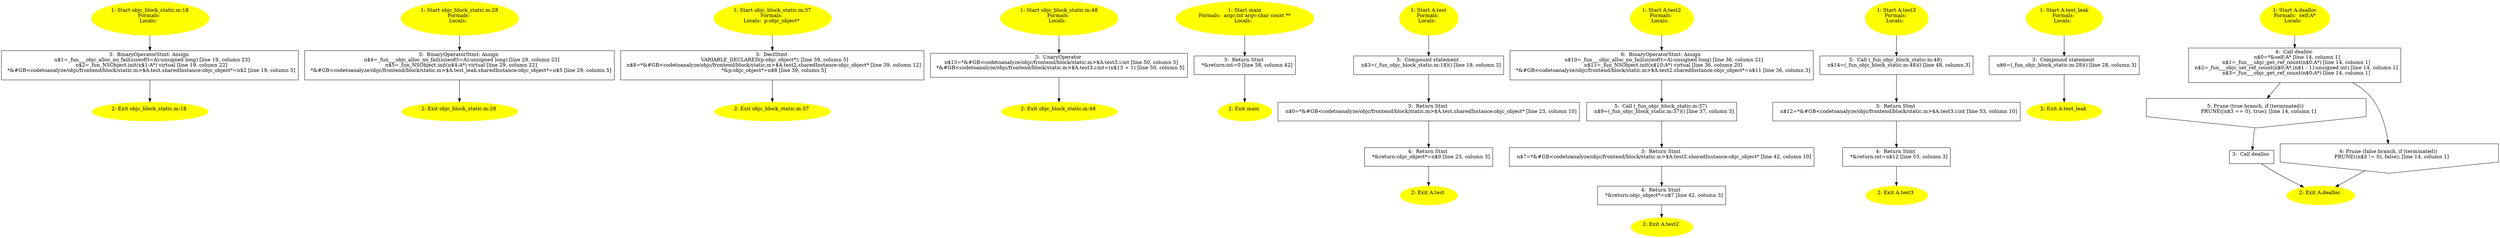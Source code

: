 /* @generated */
digraph cfg {
"objc_block_static.m:18_3d670dc7.0f7d852dffb202b3_1" [label="1: Start objc_block_static.m:18\nFormals: \nLocals:  \n  " color=yellow style=filled]
	

	 "objc_block_static.m:18_3d670dc7.0f7d852dffb202b3_1" -> "objc_block_static.m:18_3d670dc7.0f7d852dffb202b3_3" ;
"objc_block_static.m:18_3d670dc7.0f7d852dffb202b3_2" [label="2: Exit objc_block_static.m:18 \n  " color=yellow style=filled]
	

"objc_block_static.m:18_3d670dc7.0f7d852dffb202b3_3" [label="3:  BinaryOperatorStmt: Assign \n   n$1=_fun___objc_alloc_no_fail(sizeof(t=A):unsigned long) [line 19, column 23]\n  n$2=_fun_NSObject.init(n$1:A*) virtual [line 19, column 22]\n  *&#GB<codetoanalyze/objc/frontend/block/static.m>$A.test.sharedInstance:objc_object*=n$2 [line 19, column 5]\n " shape="box"]
	

	 "objc_block_static.m:18_3d670dc7.0f7d852dffb202b3_3" -> "objc_block_static.m:18_3d670dc7.0f7d852dffb202b3_2" ;
"objc_block_static.m:28_0cf69131.cc5edcc8a362de0b_1" [label="1: Start objc_block_static.m:28\nFormals: \nLocals:  \n  " color=yellow style=filled]
	

	 "objc_block_static.m:28_0cf69131.cc5edcc8a362de0b_1" -> "objc_block_static.m:28_0cf69131.cc5edcc8a362de0b_3" ;
"objc_block_static.m:28_0cf69131.cc5edcc8a362de0b_2" [label="2: Exit objc_block_static.m:28 \n  " color=yellow style=filled]
	

"objc_block_static.m:28_0cf69131.cc5edcc8a362de0b_3" [label="3:  BinaryOperatorStmt: Assign \n   n$4=_fun___objc_alloc_no_fail(sizeof(t=A):unsigned long) [line 29, column 23]\n  n$5=_fun_NSObject.init(n$4:A*) virtual [line 29, column 22]\n  *&#GB<codetoanalyze/objc/frontend/block/static.m>$A.test_leak.sharedInstance:objc_object*=n$5 [line 29, column 5]\n " shape="box"]
	

	 "objc_block_static.m:28_0cf69131.cc5edcc8a362de0b_3" -> "objc_block_static.m:28_0cf69131.cc5edcc8a362de0b_2" ;
"objc_block_static.m:37_84f05d76.ac852d3400128a4a_1" [label="1: Start objc_block_static.m:37\nFormals: \nLocals:  p:objc_object* \n  " color=yellow style=filled]
	

	 "objc_block_static.m:37_84f05d76.ac852d3400128a4a_1" -> "objc_block_static.m:37_84f05d76.ac852d3400128a4a_3" ;
"objc_block_static.m:37_84f05d76.ac852d3400128a4a_2" [label="2: Exit objc_block_static.m:37 \n  " color=yellow style=filled]
	

"objc_block_static.m:37_84f05d76.ac852d3400128a4a_3" [label="3:  DeclStmt \n   VARIABLE_DECLARED(p:objc_object*); [line 39, column 5]\n  n$8=*&#GB<codetoanalyze/objc/frontend/block/static.m>$A.test2.sharedInstance:objc_object* [line 39, column 12]\n  *&p:objc_object*=n$8 [line 39, column 5]\n " shape="box"]
	

	 "objc_block_static.m:37_84f05d76.ac852d3400128a4a_3" -> "objc_block_static.m:37_84f05d76.ac852d3400128a4a_2" ;
"objc_block_static.m:48_db499a93.03b9f969176b99f0_1" [label="1: Start objc_block_static.m:48\nFormals: \nLocals:  \n  " color=yellow style=filled]
	

	 "objc_block_static.m:48_db499a93.03b9f969176b99f0_1" -> "objc_block_static.m:48_db499a93.03b9f969176b99f0_3" ;
"objc_block_static.m:48_db499a93.03b9f969176b99f0_2" [label="2: Exit objc_block_static.m:48 \n  " color=yellow style=filled]
	

"objc_block_static.m:48_db499a93.03b9f969176b99f0_3" [label="3:  UnaryOperator \n   n$13=*&#GB<codetoanalyze/objc/frontend/block/static.m>$A.test3.i:int [line 50, column 5]\n  *&#GB<codetoanalyze/objc/frontend/block/static.m>$A.test3.i:int=(n$13 + 1) [line 50, column 5]\n " shape="box"]
	

	 "objc_block_static.m:48_db499a93.03b9f969176b99f0_3" -> "objc_block_static.m:48_db499a93.03b9f969176b99f0_2" ;
"main.fad58de7366495db_1" [label="1: Start main\nFormals:  argc:int argv:char const **\nLocals:  \n  " color=yellow style=filled]
	

	 "main.fad58de7366495db_1" -> "main.fad58de7366495db_3" ;
"main.fad58de7366495db_2" [label="2: Exit main \n  " color=yellow style=filled]
	

"main.fad58de7366495db_3" [label="3:  Return Stmt \n   *&return:int=0 [line 58, column 42]\n " shape="box"]
	

	 "main.fad58de7366495db_3" -> "main.fad58de7366495db_2" ;
"test#A#[class].48dda612eda9ab55_1" [label="1: Start A.test\nFormals: \nLocals:  \n  " color=yellow style=filled]
	

	 "test#A#[class].48dda612eda9ab55_1" -> "test#A#[class].48dda612eda9ab55_5" ;
"test#A#[class].48dda612eda9ab55_2" [label="2: Exit A.test \n  " color=yellow style=filled]
	

"test#A#[class].48dda612eda9ab55_3" [label="3:  Return Stmt \n   n$0=*&#GB<codetoanalyze/objc/frontend/block/static.m>$A.test.sharedInstance:objc_object* [line 23, column 10]\n " shape="box"]
	

	 "test#A#[class].48dda612eda9ab55_3" -> "test#A#[class].48dda612eda9ab55_4" ;
"test#A#[class].48dda612eda9ab55_4" [label="4:  Return Stmt \n   *&return:objc_object*=n$0 [line 23, column 3]\n " shape="box"]
	

	 "test#A#[class].48dda612eda9ab55_4" -> "test#A#[class].48dda612eda9ab55_2" ;
"test#A#[class].48dda612eda9ab55_5" [label="5:  Compound statement \n   n$3=(_fun_objc_block_static.m:18)() [line 18, column 3]\n " shape="box"]
	

	 "test#A#[class].48dda612eda9ab55_5" -> "test#A#[class].48dda612eda9ab55_3" ;
"test2#A#[class].16025f2311d9515e_1" [label="1: Start A.test2\nFormals: \nLocals:  \n  " color=yellow style=filled]
	

	 "test2#A#[class].16025f2311d9515e_1" -> "test2#A#[class].16025f2311d9515e_6" ;
"test2#A#[class].16025f2311d9515e_2" [label="2: Exit A.test2 \n  " color=yellow style=filled]
	

"test2#A#[class].16025f2311d9515e_3" [label="3:  Return Stmt \n   n$7=*&#GB<codetoanalyze/objc/frontend/block/static.m>$A.test2.sharedInstance:objc_object* [line 42, column 10]\n " shape="box"]
	

	 "test2#A#[class].16025f2311d9515e_3" -> "test2#A#[class].16025f2311d9515e_4" ;
"test2#A#[class].16025f2311d9515e_4" [label="4:  Return Stmt \n   *&return:objc_object*=n$7 [line 42, column 3]\n " shape="box"]
	

	 "test2#A#[class].16025f2311d9515e_4" -> "test2#A#[class].16025f2311d9515e_2" ;
"test2#A#[class].16025f2311d9515e_5" [label="5:  Call (_fun_objc_block_static.m:37) \n   n$9=(_fun_objc_block_static.m:37)() [line 37, column 3]\n " shape="box"]
	

	 "test2#A#[class].16025f2311d9515e_5" -> "test2#A#[class].16025f2311d9515e_3" ;
"test2#A#[class].16025f2311d9515e_6" [label="6:  BinaryOperatorStmt: Assign \n   n$10=_fun___objc_alloc_no_fail(sizeof(t=A):unsigned long) [line 36, column 21]\n  n$11=_fun_NSObject.init(n$10:A*) virtual [line 36, column 20]\n  *&#GB<codetoanalyze/objc/frontend/block/static.m>$A.test2.sharedInstance:objc_object*=n$11 [line 36, column 3]\n " shape="box"]
	

	 "test2#A#[class].16025f2311d9515e_6" -> "test2#A#[class].16025f2311d9515e_5" ;
"test3#A#[class].b6c806f5b5c842f6_1" [label="1: Start A.test3\nFormals: \nLocals:  \n  " color=yellow style=filled]
	

	 "test3#A#[class].b6c806f5b5c842f6_1" -> "test3#A#[class].b6c806f5b5c842f6_5" ;
"test3#A#[class].b6c806f5b5c842f6_2" [label="2: Exit A.test3 \n  " color=yellow style=filled]
	

"test3#A#[class].b6c806f5b5c842f6_3" [label="3:  Return Stmt \n   n$12=*&#GB<codetoanalyze/objc/frontend/block/static.m>$A.test3.i:int [line 53, column 10]\n " shape="box"]
	

	 "test3#A#[class].b6c806f5b5c842f6_3" -> "test3#A#[class].b6c806f5b5c842f6_4" ;
"test3#A#[class].b6c806f5b5c842f6_4" [label="4:  Return Stmt \n   *&return:int=n$12 [line 53, column 3]\n " shape="box"]
	

	 "test3#A#[class].b6c806f5b5c842f6_4" -> "test3#A#[class].b6c806f5b5c842f6_2" ;
"test3#A#[class].b6c806f5b5c842f6_5" [label="5:  Call (_fun_objc_block_static.m:48) \n   n$14=(_fun_objc_block_static.m:48)() [line 48, column 3]\n " shape="box"]
	

	 "test3#A#[class].b6c806f5b5c842f6_5" -> "test3#A#[class].b6c806f5b5c842f6_3" ;
"test_leak#A#[class].261c3186d41cf160_1" [label="1: Start A.test_leak\nFormals: \nLocals:  \n  " color=yellow style=filled]
	

	 "test_leak#A#[class].261c3186d41cf160_1" -> "test_leak#A#[class].261c3186d41cf160_3" ;
"test_leak#A#[class].261c3186d41cf160_2" [label="2: Exit A.test_leak \n  " color=yellow style=filled]
	

"test_leak#A#[class].261c3186d41cf160_3" [label="3:  Compound statement \n   n$6=(_fun_objc_block_static.m:28)() [line 28, column 3]\n " shape="box"]
	

	 "test_leak#A#[class].261c3186d41cf160_3" -> "test_leak#A#[class].261c3186d41cf160_2" ;
"dealloc#A#[instance].cb1004dc8428c0dc_1" [label="1: Start A.dealloc\nFormals:  self:A*\nLocals:  \n  " color=yellow style=filled]
	

	 "dealloc#A#[instance].cb1004dc8428c0dc_1" -> "dealloc#A#[instance].cb1004dc8428c0dc_4" ;
"dealloc#A#[instance].cb1004dc8428c0dc_2" [label="2: Exit A.dealloc \n  " color=yellow style=filled]
	

"dealloc#A#[instance].cb1004dc8428c0dc_3" [label="3:  Call dealloc \n  " shape="box"]
	

	 "dealloc#A#[instance].cb1004dc8428c0dc_3" -> "dealloc#A#[instance].cb1004dc8428c0dc_2" ;
"dealloc#A#[instance].cb1004dc8428c0dc_4" [label="4:  Call dealloc \n   n$0=*&self:A* [line 14, column 1]\n  n$1=_fun___objc_get_ref_count(n$0:A*) [line 14, column 1]\n  n$2=_fun___objc_set_ref_count(n$0:A*,(n$1 - 1):unsigned int) [line 14, column 1]\n  n$3=_fun___objc_get_ref_count(n$0:A*) [line 14, column 1]\n " shape="box"]
	

	 "dealloc#A#[instance].cb1004dc8428c0dc_4" -> "dealloc#A#[instance].cb1004dc8428c0dc_5" ;
	 "dealloc#A#[instance].cb1004dc8428c0dc_4" -> "dealloc#A#[instance].cb1004dc8428c0dc_6" ;
"dealloc#A#[instance].cb1004dc8428c0dc_5" [label="5: Prune (true branch, if (terminated)) \n   PRUNE((n$3 == 0), true); [line 14, column 1]\n " shape="invhouse"]
	

	 "dealloc#A#[instance].cb1004dc8428c0dc_5" -> "dealloc#A#[instance].cb1004dc8428c0dc_3" ;
"dealloc#A#[instance].cb1004dc8428c0dc_6" [label="6: Prune (false branch, if (terminated)) \n   PRUNE((n$3 != 0), false); [line 14, column 1]\n " shape="invhouse"]
	

	 "dealloc#A#[instance].cb1004dc8428c0dc_6" -> "dealloc#A#[instance].cb1004dc8428c0dc_2" ;
}
